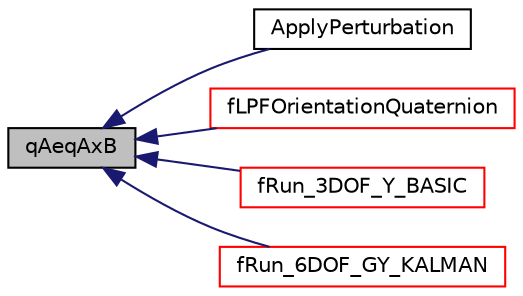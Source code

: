 digraph "qAeqAxB"
{
  edge [fontname="Helvetica",fontsize="10",labelfontname="Helvetica",labelfontsize="10"];
  node [fontname="Helvetica",fontsize="10",shape=record];
  rankdir="LR";
  Node213 [label="qAeqAxB",height=0.2,width=0.4,color="black", fillcolor="grey75", style="filled", fontcolor="black"];
  Node213 -> Node214 [dir="back",color="midnightblue",fontsize="10",style="solid",fontname="Helvetica"];
  Node214 [label="ApplyPerturbation",height=0.2,width=0.4,color="black", fillcolor="white", style="filled",URL="$debug_8h.html#a4cfb25cf8dddd5b009b793929f32429e"];
  Node213 -> Node215 [dir="back",color="midnightblue",fontsize="10",style="solid",fontname="Helvetica"];
  Node215 [label="fLPFOrientationQuaternion",height=0.2,width=0.4,color="red", fillcolor="white", style="filled",URL="$orientation_8h.html#ad60a32e44f24a4b8fa5bddfb23721bc8",tooltip="function low pass filters an orientation quaternion and computes virtual gyro rotation rate ..."];
  Node213 -> Node223 [dir="back",color="midnightblue",fontsize="10",style="solid",fontname="Helvetica"];
  Node223 [label="fRun_3DOF_Y_BASIC",height=0.2,width=0.4,color="red", fillcolor="white", style="filled",URL="$fusion_8h.html#a288f51cd39aeb8ace643d844e219e9d3"];
  Node213 -> Node224 [dir="back",color="midnightblue",fontsize="10",style="solid",fontname="Helvetica"];
  Node224 [label="fRun_6DOF_GY_KALMAN",height=0.2,width=0.4,color="red", fillcolor="white", style="filled",URL="$fusion_8h.html#a942d619f897d6820d5c148bdc910f962"];
}
